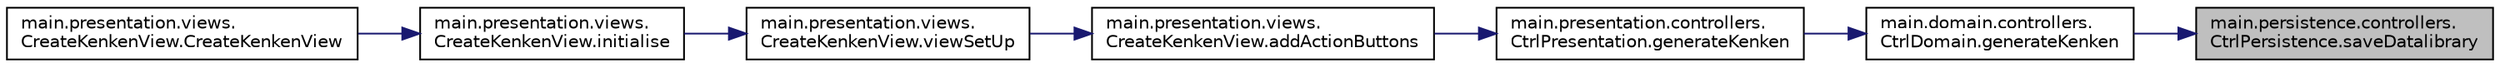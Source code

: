 digraph "main.persistence.controllers.CtrlPersistence.saveDatalibrary"
{
 // INTERACTIVE_SVG=YES
 // LATEX_PDF_SIZE
  edge [fontname="Helvetica",fontsize="10",labelfontname="Helvetica",labelfontsize="10"];
  node [fontname="Helvetica",fontsize="10",shape=record];
  rankdir="RL";
  Node1 [label="main.persistence.controllers.\lCtrlPersistence.saveDatalibrary",height=0.2,width=0.4,color="black", fillcolor="grey75", style="filled", fontcolor="black",tooltip=" "];
  Node1 -> Node2 [dir="back",color="midnightblue",fontsize="10",style="solid",fontname="Helvetica"];
  Node2 [label="main.domain.controllers.\lCtrlDomain.generateKenken",height=0.2,width=0.4,color="black", fillcolor="white", style="filled",URL="$classmain_1_1domain_1_1controllers_1_1CtrlDomain.html#a93eef0b812e03ba43255051116879e4d",tooltip=" "];
  Node2 -> Node3 [dir="back",color="midnightblue",fontsize="10",style="solid",fontname="Helvetica"];
  Node3 [label="main.presentation.controllers.\lCtrlPresentation.generateKenken",height=0.2,width=0.4,color="black", fillcolor="white", style="filled",URL="$classmain_1_1presentation_1_1controllers_1_1CtrlPresentation.html#ab171f26cd1e84ff1abcb8652ad4e5644",tooltip=" "];
  Node3 -> Node4 [dir="back",color="midnightblue",fontsize="10",style="solid",fontname="Helvetica"];
  Node4 [label="main.presentation.views.\lCreateKenkenView.addActionButtons",height=0.2,width=0.4,color="black", fillcolor="white", style="filled",URL="$classmain_1_1presentation_1_1views_1_1CreateKenkenView.html#a403af371e116eb9e8ee8524425b8495c",tooltip=" "];
  Node4 -> Node5 [dir="back",color="midnightblue",fontsize="10",style="solid",fontname="Helvetica"];
  Node5 [label="main.presentation.views.\lCreateKenkenView.viewSetUp",height=0.2,width=0.4,color="black", fillcolor="white", style="filled",URL="$classmain_1_1presentation_1_1views_1_1CreateKenkenView.html#a740d7f991b8a07f679948c28a9c2b6d8",tooltip=" "];
  Node5 -> Node6 [dir="back",color="midnightblue",fontsize="10",style="solid",fontname="Helvetica"];
  Node6 [label="main.presentation.views.\lCreateKenkenView.initialise",height=0.2,width=0.4,color="black", fillcolor="white", style="filled",URL="$classmain_1_1presentation_1_1views_1_1CreateKenkenView.html#a94cf761a40d66fdd08b2774bc1bee024",tooltip=" "];
  Node6 -> Node7 [dir="back",color="midnightblue",fontsize="10",style="solid",fontname="Helvetica"];
  Node7 [label="main.presentation.views.\lCreateKenkenView.CreateKenkenView",height=0.2,width=0.4,color="black", fillcolor="white", style="filled",URL="$classmain_1_1presentation_1_1views_1_1CreateKenkenView.html#afa8b78165d13933e85c8c48077753c4f",tooltip=" "];
}
